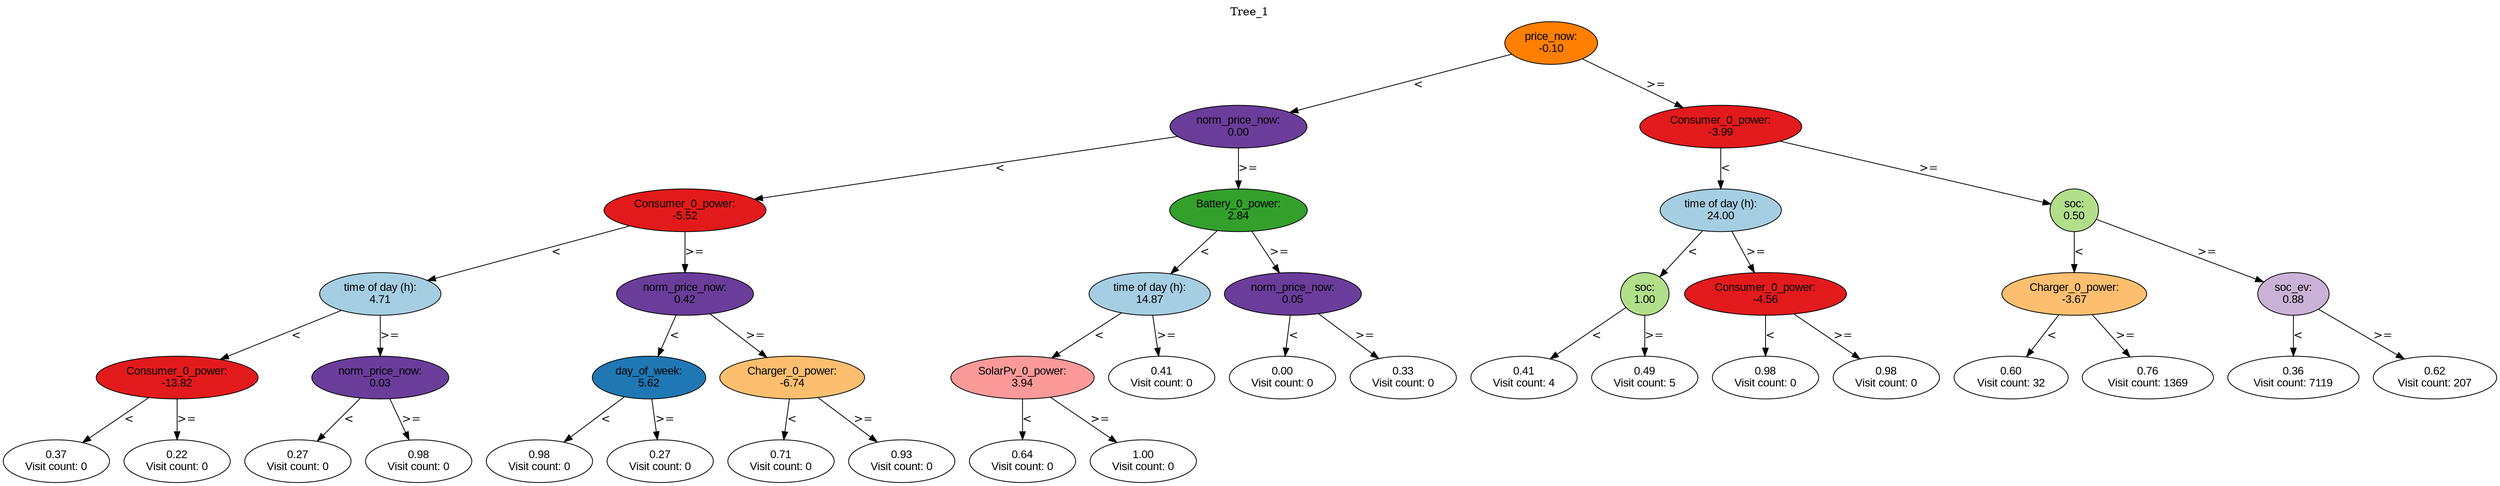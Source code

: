 digraph BST {
    node [fontname="Arial" style=filled colorscheme=paired12];
    0 [ label = "price_now:
-0.10" fillcolor=8];
    1 [ label = "norm_price_now:
0.00" fillcolor=10];
    2 [ label = "Consumer_0_power:
-5.52" fillcolor=6];
    3 [ label = "time of day (h):
4.71" fillcolor=1];
    4 [ label = "Consumer_0_power:
-13.82" fillcolor=6];
    5 [ label = "0.37
Visit count: 0" fillcolor=white];
    6 [ label = "0.22
Visit count: 0" fillcolor=white];
    7 [ label = "norm_price_now:
0.03" fillcolor=10];
    8 [ label = "0.27
Visit count: 0" fillcolor=white];
    9 [ label = "0.98
Visit count: 0" fillcolor=white];
    10 [ label = "norm_price_now:
0.42" fillcolor=10];
    11 [ label = "day_of_week:
5.62" fillcolor=2];
    12 [ label = "0.98
Visit count: 0" fillcolor=white];
    13 [ label = "0.27
Visit count: 0" fillcolor=white];
    14 [ label = "Charger_0_power:
-6.74" fillcolor=7];
    15 [ label = "0.71
Visit count: 0" fillcolor=white];
    16 [ label = "0.93
Visit count: 0" fillcolor=white];
    17 [ label = "Battery_0_power:
2.84" fillcolor=4];
    18 [ label = "time of day (h):
14.87" fillcolor=1];
    19 [ label = "SolarPv_0_power:
3.94" fillcolor=5];
    20 [ label = "0.64
Visit count: 0" fillcolor=white];
    21 [ label = "1.00
Visit count: 0" fillcolor=white];
    22 [ label = "0.41
Visit count: 0" fillcolor=white];
    23 [ label = "norm_price_now:
0.05" fillcolor=10];
    24 [ label = "0.00
Visit count: 0" fillcolor=white];
    25 [ label = "0.33
Visit count: 0" fillcolor=white];
    26 [ label = "Consumer_0_power:
-3.99" fillcolor=6];
    27 [ label = "time of day (h):
24.00" fillcolor=1];
    28 [ label = "soc:
1.00" fillcolor=3];
    29 [ label = "0.41
Visit count: 4" fillcolor=white];
    30 [ label = "0.49
Visit count: 5" fillcolor=white];
    31 [ label = "Consumer_0_power:
-4.56" fillcolor=6];
    32 [ label = "0.98
Visit count: 0" fillcolor=white];
    33 [ label = "0.98
Visit count: 0" fillcolor=white];
    34 [ label = "soc:
0.50" fillcolor=3];
    35 [ label = "Charger_0_power:
-3.67" fillcolor=7];
    36 [ label = "0.60
Visit count: 32" fillcolor=white];
    37 [ label = "0.76
Visit count: 1369" fillcolor=white];
    38 [ label = "soc_ev:
0.88" fillcolor=9];
    39 [ label = "0.36
Visit count: 7119" fillcolor=white];
    40 [ label = "0.62
Visit count: 207" fillcolor=white];

    0  -> 1[ label = "<"];
    0  -> 26[ label = ">="];
    1  -> 2[ label = "<"];
    1  -> 17[ label = ">="];
    2  -> 3[ label = "<"];
    2  -> 10[ label = ">="];
    3  -> 4[ label = "<"];
    3  -> 7[ label = ">="];
    4  -> 5[ label = "<"];
    4  -> 6[ label = ">="];
    7  -> 8[ label = "<"];
    7  -> 9[ label = ">="];
    10  -> 11[ label = "<"];
    10  -> 14[ label = ">="];
    11  -> 12[ label = "<"];
    11  -> 13[ label = ">="];
    14  -> 15[ label = "<"];
    14  -> 16[ label = ">="];
    17  -> 18[ label = "<"];
    17  -> 23[ label = ">="];
    18  -> 19[ label = "<"];
    18  -> 22[ label = ">="];
    19  -> 20[ label = "<"];
    19  -> 21[ label = ">="];
    23  -> 24[ label = "<"];
    23  -> 25[ label = ">="];
    26  -> 27[ label = "<"];
    26  -> 34[ label = ">="];
    27  -> 28[ label = "<"];
    27  -> 31[ label = ">="];
    28  -> 29[ label = "<"];
    28  -> 30[ label = ">="];
    31  -> 32[ label = "<"];
    31  -> 33[ label = ">="];
    34  -> 35[ label = "<"];
    34  -> 38[ label = ">="];
    35  -> 36[ label = "<"];
    35  -> 37[ label = ">="];
    38  -> 39[ label = "<"];
    38  -> 40[ label = ">="];

    labelloc="t";
    label="Tree_1";
}